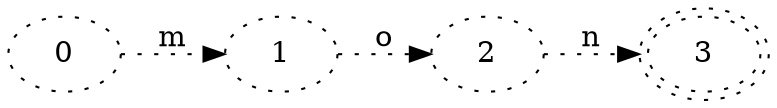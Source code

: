 digraph automaton {
  labelloc="l";
  labeljust="l";
  rankdir="LR";

  0 -> 1 [label="m",style="dotted"];
  1 -> 2 [label="o",style="dotted"];
  2 -> 3 [label="n",style="dotted"];
  3 [peripheries=2];

  0,1,2,3 [style="dotted"];
}
